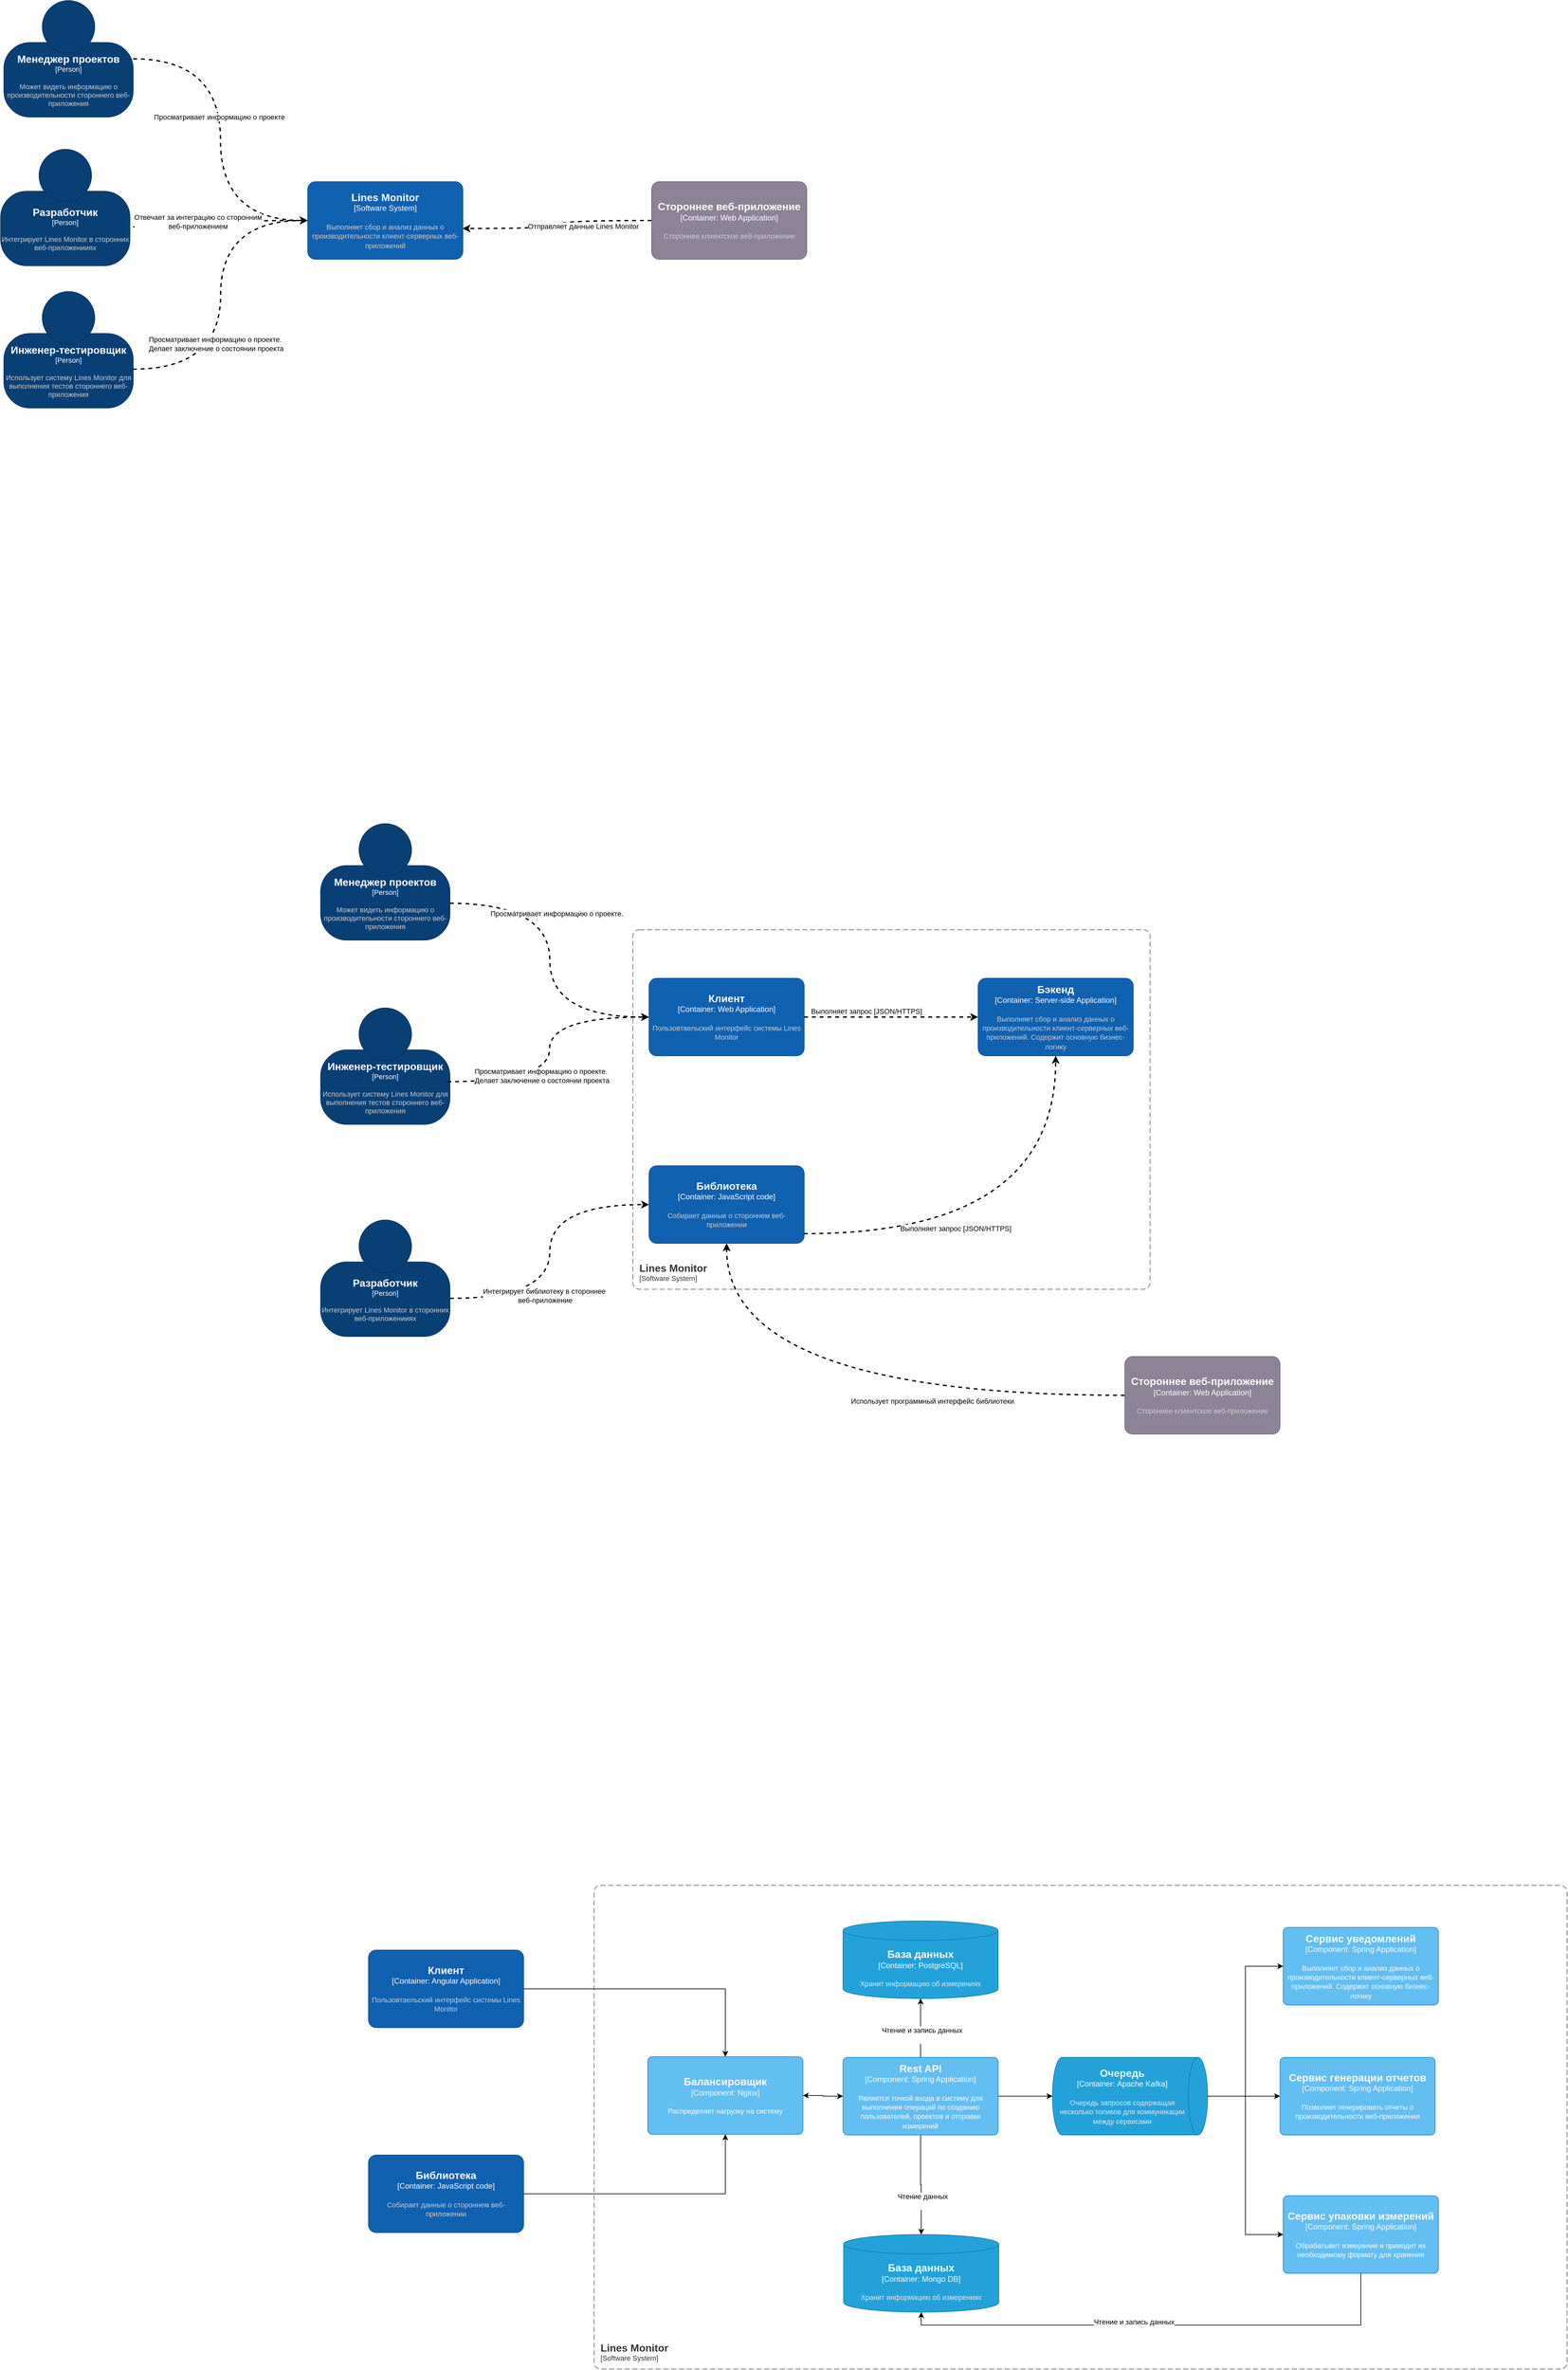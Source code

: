 <mxfile version="26.0.3">
  <diagram name="Page-1" id="g2lAVG7Sb6S4L-v2ZNlV">
    <mxGraphModel dx="2024" dy="1304" grid="0" gridSize="10" guides="1" tooltips="1" connect="1" arrows="1" fold="1" page="0" pageScale="1" pageWidth="827" pageHeight="1169" math="0" shadow="0">
      <root>
        <mxCell id="0" />
        <mxCell id="1" parent="0" />
        <object placeholders="1" c4Name="Сервис уведомлений" c4Type="Component" c4Technology="Spring Application" c4Description="Выполняет сбор и анализ данных о производительности клиент-серверных веб-приложений. Содержит основную бизнес-логику" label="&lt;font style=&quot;font-size: 16px&quot;&gt;&lt;b&gt;%c4Name%&lt;/b&gt;&lt;/font&gt;&lt;div&gt;[%c4Type%: %c4Technology%]&lt;/div&gt;&lt;br&gt;&lt;div&gt;&lt;font style=&quot;font-size: 11px&quot;&gt;%c4Description%&lt;/font&gt;&lt;/div&gt;" id="hf4aPMj9JDdMH56rY4fk-107">
          <mxCell style="rounded=1;whiteSpace=wrap;html=1;labelBackgroundColor=none;fillColor=#63BEF2;fontColor=#ffffff;align=center;arcSize=6;strokeColor=#2086C9;metaEdit=1;resizable=0;points=[[0.25,0,0],[0.5,0,0],[0.75,0,0],[1,0.25,0],[1,0.5,0],[1,0.75,0],[0.75,1,0],[0.5,1,0],[0.25,1,0],[0,0.75,0],[0,0.5,0],[0,0.25,0]];" vertex="1" parent="1">
            <mxGeometry x="2029" y="3040" width="240" height="120" as="geometry" />
          </mxCell>
        </object>
        <object placeholders="1" c4Name="Менеджер проектов" c4Type="Person" c4Description="Может видеть информацию о производительности стороннего веб-приложения" label="&lt;font style=&quot;font-size: 16px&quot;&gt;&lt;b&gt;%c4Name%&lt;/b&gt;&lt;/font&gt;&lt;div&gt;[%c4Type%]&lt;/div&gt;&lt;br&gt;&lt;div&gt;&lt;font style=&quot;font-size: 11px&quot;&gt;&lt;font color=&quot;#cccccc&quot;&gt;%c4Description%&lt;/font&gt;&lt;/div&gt;" id="hf4aPMj9JDdMH56rY4fk-1">
          <mxCell style="html=1;fontSize=11;dashed=0;whiteSpace=wrap;fillColor=#083F75;strokeColor=#06315C;fontColor=#ffffff;shape=mxgraph.c4.person2;align=center;metaEdit=1;points=[[0.5,0,0],[1,0.5,0],[1,0.75,0],[0.75,1,0],[0.5,1,0],[0.25,1,0],[0,0.75,0],[0,0.5,0]];resizable=0;" vertex="1" parent="1">
            <mxGeometry x="50" y="60" width="200" height="180" as="geometry" />
          </mxCell>
        </object>
        <object placeholders="1" c4Name="Разработчик" c4Type="Person" c4Description="Интегрирует Lines Monitor в сторонних веб-приложенииях" label="&lt;font style=&quot;font-size: 16px&quot;&gt;&lt;b&gt;%c4Name%&lt;/b&gt;&lt;/font&gt;&lt;div&gt;[%c4Type%]&lt;/div&gt;&lt;br&gt;&lt;div&gt;&lt;font style=&quot;font-size: 11px&quot;&gt;&lt;font color=&quot;#cccccc&quot;&gt;%c4Description%&lt;/font&gt;&lt;/div&gt;" id="hf4aPMj9JDdMH56rY4fk-2">
          <mxCell style="html=1;fontSize=11;dashed=0;whiteSpace=wrap;fillColor=#083F75;strokeColor=#06315C;fontColor=#ffffff;shape=mxgraph.c4.person2;align=center;metaEdit=1;points=[[0.5,0,0],[1,0.5,0],[1,0.75,0],[0.75,1,0],[0.5,1,0],[0.25,1,0],[0,0.75,0],[0,0.5,0]];resizable=0;" vertex="1" parent="1">
            <mxGeometry x="45" y="290" width="200" height="180" as="geometry" />
          </mxCell>
        </object>
        <object placeholders="1" c4Name="Lines Monitor" c4Type="Software System" c4Description="Выполняет сбор и анализ данных о производительности клиент-серверных веб-приложений" label="&lt;font style=&quot;font-size: 16px&quot;&gt;&lt;b&gt;%c4Name%&lt;/b&gt;&lt;/font&gt;&lt;div&gt;[%c4Type%]&lt;/div&gt;&lt;br&gt;&lt;div&gt;&lt;font style=&quot;font-size: 11px&quot;&gt;&lt;font color=&quot;#cccccc&quot;&gt;%c4Description%&lt;/font&gt;&lt;/div&gt;" id="hf4aPMj9JDdMH56rY4fk-4">
          <mxCell style="rounded=1;whiteSpace=wrap;html=1;labelBackgroundColor=none;fillColor=#1061B0;fontColor=#ffffff;align=center;arcSize=10;strokeColor=#0D5091;metaEdit=1;resizable=0;points=[[0.25,0,0],[0.5,0,0],[0.75,0,0],[1,0.25,0],[1,0.5,0],[1,0.75,0],[0.75,1,0],[0.5,1,0],[0.25,1,0],[0,0.75,0],[0,0.5,0],[0,0.25,0]];" vertex="1" parent="1">
            <mxGeometry x="520" y="340" width="240" height="120" as="geometry" />
          </mxCell>
        </object>
        <mxCell id="hf4aPMj9JDdMH56rY4fk-7" style="edgeStyle=orthogonalEdgeStyle;rounded=0;orthogonalLoop=1;jettySize=auto;html=1;entryX=0;entryY=0.5;entryDx=0;entryDy=0;entryPerimeter=0;curved=1;strokeColor=default;strokeWidth=2;dashed=1;" edge="1" parent="1" source="hf4aPMj9JDdMH56rY4fk-1" target="hf4aPMj9JDdMH56rY4fk-4">
          <mxGeometry relative="1" as="geometry" />
        </mxCell>
        <mxCell id="hf4aPMj9JDdMH56rY4fk-11" value="Просматривает информацию о проекте" style="edgeLabel;html=1;align=center;verticalAlign=middle;resizable=0;points=[];" vertex="1" connectable="0" parent="hf4aPMj9JDdMH56rY4fk-7">
          <mxGeometry x="-0.136" y="-2" relative="1" as="geometry">
            <mxPoint as="offset" />
          </mxGeometry>
        </mxCell>
        <mxCell id="hf4aPMj9JDdMH56rY4fk-10" style="edgeStyle=orthogonalEdgeStyle;rounded=0;orthogonalLoop=1;jettySize=auto;html=1;entryX=0;entryY=0.5;entryDx=0;entryDy=0;entryPerimeter=0;curved=1;strokeColor=default;strokeWidth=2;dashed=1;" edge="1" parent="1" target="hf4aPMj9JDdMH56rY4fk-4">
          <mxGeometry relative="1" as="geometry">
            <mxPoint x="250" y="410" as="sourcePoint" />
            <mxPoint x="360" y="550" as="targetPoint" />
          </mxGeometry>
        </mxCell>
        <mxCell id="hf4aPMj9JDdMH56rY4fk-12" value="Отвечает за интеграцию со сторонним&lt;div&gt;веб-приложением&lt;/div&gt;" style="edgeLabel;html=1;align=center;verticalAlign=middle;resizable=0;points=[];" vertex="1" connectable="0" parent="hf4aPMj9JDdMH56rY4fk-10">
          <mxGeometry x="-0.297" y="9" relative="1" as="geometry">
            <mxPoint x="1" as="offset" />
          </mxGeometry>
        </mxCell>
        <object placeholders="1" c4Name="Инженер-тестировщик" c4Type="Person" c4Description="Использует систему Lines Monitor для выполнения тестов стороннего веб-приложения" label="&lt;font style=&quot;font-size: 16px&quot;&gt;&lt;b&gt;%c4Name%&lt;/b&gt;&lt;/font&gt;&lt;div&gt;[%c4Type%]&lt;/div&gt;&lt;br&gt;&lt;div&gt;&lt;font style=&quot;font-size: 11px&quot;&gt;&lt;font color=&quot;#cccccc&quot;&gt;%c4Description%&lt;/font&gt;&lt;/div&gt;" id="hf4aPMj9JDdMH56rY4fk-13">
          <mxCell style="html=1;fontSize=11;dashed=0;whiteSpace=wrap;fillColor=#083F75;strokeColor=#06315C;fontColor=#ffffff;shape=mxgraph.c4.person2;align=center;metaEdit=1;points=[[0.5,0,0],[1,0.5,0],[1,0.75,0],[0.75,1,0],[0.5,1,0],[0.25,1,0],[0,0.75,0],[0,0.5,0]];resizable=0;" vertex="1" parent="1">
            <mxGeometry x="50" y="510" width="200" height="180" as="geometry" />
          </mxCell>
        </object>
        <mxCell id="hf4aPMj9JDdMH56rY4fk-14" style="edgeStyle=orthogonalEdgeStyle;rounded=0;orthogonalLoop=1;jettySize=auto;html=1;entryX=0;entryY=0.5;entryDx=0;entryDy=0;entryPerimeter=0;curved=1;strokeColor=default;strokeWidth=2;dashed=1;" edge="1" parent="1" target="hf4aPMj9JDdMH56rY4fk-4">
          <mxGeometry relative="1" as="geometry">
            <mxPoint x="249.5" y="630" as="sourcePoint" />
            <mxPoint x="359.5" y="510" as="targetPoint" />
          </mxGeometry>
        </mxCell>
        <mxCell id="hf4aPMj9JDdMH56rY4fk-15" value="Просматривает информацию о проекте.&amp;nbsp;&lt;div&gt;Делает заключение о состоянии проекта&lt;/div&gt;" style="edgeLabel;html=1;align=center;verticalAlign=middle;resizable=0;points=[];" vertex="1" connectable="0" parent="hf4aPMj9JDdMH56rY4fk-14">
          <mxGeometry x="-0.297" y="9" relative="1" as="geometry">
            <mxPoint x="1" as="offset" />
          </mxGeometry>
        </mxCell>
        <object placeholders="1" c4Name="Менеджер проектов" c4Type="Person" c4Description="Может видеть информацию о производительности стороннего веб-приложения" label="&lt;font style=&quot;font-size: 16px&quot;&gt;&lt;b&gt;%c4Name%&lt;/b&gt;&lt;/font&gt;&lt;div&gt;[%c4Type%]&lt;/div&gt;&lt;br&gt;&lt;div&gt;&lt;font style=&quot;font-size: 11px&quot;&gt;&lt;font color=&quot;#cccccc&quot;&gt;%c4Description%&lt;/font&gt;&lt;/div&gt;" id="hf4aPMj9JDdMH56rY4fk-19">
          <mxCell style="html=1;fontSize=11;dashed=0;whiteSpace=wrap;fillColor=#083F75;strokeColor=#06315C;fontColor=#ffffff;shape=mxgraph.c4.person2;align=center;metaEdit=1;points=[[0.5,0,0],[1,0.5,0],[1,0.75,0],[0.75,1,0],[0.5,1,0],[0.25,1,0],[0,0.75,0],[0,0.5,0]];resizable=0;" vertex="1" parent="1">
            <mxGeometry x="540" y="1333" width="200" height="180" as="geometry" />
          </mxCell>
        </object>
        <object placeholders="1" c4Name="Разработчик" c4Type="Person" c4Description="Интегрирует Lines Monitor в сторонних веб-приложенииях" label="&lt;font style=&quot;font-size: 16px&quot;&gt;&lt;b&gt;%c4Name%&lt;/b&gt;&lt;/font&gt;&lt;div&gt;[%c4Type%]&lt;/div&gt;&lt;br&gt;&lt;div&gt;&lt;font style=&quot;font-size: 11px&quot;&gt;&lt;font color=&quot;#cccccc&quot;&gt;%c4Description%&lt;/font&gt;&lt;/div&gt;" id="hf4aPMj9JDdMH56rY4fk-20">
          <mxCell style="html=1;fontSize=11;dashed=0;whiteSpace=wrap;fillColor=#083F75;strokeColor=#06315C;fontColor=#ffffff;shape=mxgraph.c4.person2;align=center;metaEdit=1;points=[[0.5,0,0],[1,0.5,0],[1,0.75,0],[0.75,1,0],[0.5,1,0],[0.25,1,0],[0,0.75,0],[0,0.5,0]];resizable=0;" vertex="1" parent="1">
            <mxGeometry x="540" y="1946" width="200" height="180" as="geometry" />
          </mxCell>
        </object>
        <object placeholders="1" c4Name="Клиент" c4Type="Container: Web Application" c4Description="Пользовтаельский интерфейс системы Lines Monitor" label="&lt;font style=&quot;font-size: 16px&quot;&gt;&lt;b&gt;%c4Name%&lt;/b&gt;&lt;/font&gt;&lt;div&gt;[%c4Type%]&lt;/div&gt;&lt;br&gt;&lt;div&gt;&lt;font style=&quot;font-size: 11px&quot;&gt;&lt;font color=&quot;#cccccc&quot;&gt;%c4Description%&lt;/font&gt;&lt;/div&gt;" id="hf4aPMj9JDdMH56rY4fk-21">
          <mxCell style="rounded=1;whiteSpace=wrap;html=1;labelBackgroundColor=none;fillColor=#1061B0;fontColor=#ffffff;align=center;arcSize=10;strokeColor=#0D5091;metaEdit=1;resizable=0;points=[[0.25,0,0],[0.5,0,0],[0.75,0,0],[1,0.25,0],[1,0.5,0],[1,0.75,0],[0.75,1,0],[0.5,1,0],[0.25,1,0],[0,0.75,0],[0,0.5,0],[0,0.25,0]];" vertex="1" parent="1">
            <mxGeometry x="1048" y="1572" width="240" height="120" as="geometry" />
          </mxCell>
        </object>
        <object placeholders="1" c4Name="Инженер-тестировщик" c4Type="Person" c4Description="Использует систему Lines Monitor для выполнения тестов стороннего веб-приложения" label="&lt;font style=&quot;font-size: 16px&quot;&gt;&lt;b&gt;%c4Name%&lt;/b&gt;&lt;/font&gt;&lt;div&gt;[%c4Type%]&lt;/div&gt;&lt;br&gt;&lt;div&gt;&lt;font style=&quot;font-size: 11px&quot;&gt;&lt;font color=&quot;#cccccc&quot;&gt;%c4Description%&lt;/font&gt;&lt;/div&gt;" id="hf4aPMj9JDdMH56rY4fk-26">
          <mxCell style="html=1;fontSize=11;dashed=0;whiteSpace=wrap;fillColor=#083F75;strokeColor=#06315C;fontColor=#ffffff;shape=mxgraph.c4.person2;align=center;metaEdit=1;points=[[0.5,0,0],[1,0.5,0],[1,0.75,0],[0.75,1,0],[0.5,1,0],[0.25,1,0],[0,0.75,0],[0,0.5,0]];resizable=0;" vertex="1" parent="1">
            <mxGeometry x="540" y="1618" width="200" height="180" as="geometry" />
          </mxCell>
        </object>
        <object placeholders="1" c4Name="Библиотека" c4Type="Container: JavaScript code" c4Description="Собирает данные о стороннем веб-приложении" label="&lt;font style=&quot;font-size: 16px&quot;&gt;&lt;b&gt;%c4Name%&lt;/b&gt;&lt;/font&gt;&lt;div&gt;[%c4Type%]&lt;/div&gt;&lt;br&gt;&lt;div&gt;&lt;font style=&quot;font-size: 11px&quot;&gt;&lt;font color=&quot;#cccccc&quot;&gt;%c4Description%&lt;/font&gt;&lt;/div&gt;" id="hf4aPMj9JDdMH56rY4fk-29">
          <mxCell style="rounded=1;whiteSpace=wrap;html=1;labelBackgroundColor=none;fillColor=#1061B0;fontColor=#ffffff;align=center;arcSize=10;strokeColor=#0D5091;metaEdit=1;resizable=0;points=[[0.25,0,0],[0.5,0,0],[0.75,0,0],[1,0.25,0],[1,0.5,0],[1,0.75,0],[0.75,1,0],[0.5,1,0],[0.25,1,0],[0,0.75,0],[0,0.5,0],[0,0.25,0]];" vertex="1" parent="1">
            <mxGeometry x="1048" y="1862" width="240" height="120" as="geometry" />
          </mxCell>
        </object>
        <object placeholders="1" c4Name="Бэкенд" c4Type="Container: Server-side Application" c4Description="Выполняет сбор и анализ данных о производительности клиент-серверных веб-приложений. Содержит основную бизнес-логику" label="&lt;font style=&quot;font-size: 16px&quot;&gt;&lt;b&gt;%c4Name%&lt;/b&gt;&lt;/font&gt;&lt;div&gt;[%c4Type%]&lt;/div&gt;&lt;br&gt;&lt;div&gt;&lt;font style=&quot;font-size: 11px&quot;&gt;&lt;font color=&quot;#cccccc&quot;&gt;%c4Description%&lt;/font&gt;&lt;/div&gt;" id="hf4aPMj9JDdMH56rY4fk-30">
          <mxCell style="rounded=1;whiteSpace=wrap;html=1;labelBackgroundColor=none;fillColor=#1061B0;fontColor=#ffffff;align=center;arcSize=10;strokeColor=#0D5091;metaEdit=1;resizable=0;points=[[0.25,0,0],[0.5,0,0],[0.75,0,0],[1,0.25,0],[1,0.5,0],[1,0.75,0],[0.75,1,0],[0.5,1,0],[0.25,1,0],[0,0.75,0],[0,0.5,0],[0,0.25,0]];" vertex="1" parent="1">
            <mxGeometry x="1557" y="1572" width="240" height="120" as="geometry" />
          </mxCell>
        </object>
        <mxCell id="hf4aPMj9JDdMH56rY4fk-31" style="edgeStyle=orthogonalEdgeStyle;rounded=0;orthogonalLoop=1;jettySize=auto;html=1;entryX=0;entryY=0.5;entryDx=0;entryDy=0;entryPerimeter=0;curved=1;strokeColor=default;strokeWidth=2;dashed=1;" edge="1" parent="1" target="hf4aPMj9JDdMH56rY4fk-29">
          <mxGeometry relative="1" as="geometry">
            <mxPoint x="740" y="2067" as="sourcePoint" />
            <mxPoint x="1010.5" y="1837" as="targetPoint" />
          </mxGeometry>
        </mxCell>
        <mxCell id="hf4aPMj9JDdMH56rY4fk-32" value="Интегрирует библиотеку в стороннее&amp;nbsp;&lt;div&gt;веб-приложение&lt;/div&gt;" style="edgeLabel;html=1;align=center;verticalAlign=middle;resizable=0;points=[];" vertex="1" connectable="0" parent="hf4aPMj9JDdMH56rY4fk-31">
          <mxGeometry x="-0.297" y="9" relative="1" as="geometry">
            <mxPoint x="1" as="offset" />
          </mxGeometry>
        </mxCell>
        <mxCell id="hf4aPMj9JDdMH56rY4fk-33" style="edgeStyle=orthogonalEdgeStyle;rounded=0;orthogonalLoop=1;jettySize=auto;html=1;entryX=0;entryY=0.5;entryDx=0;entryDy=0;entryPerimeter=0;curved=1;strokeColor=default;strokeWidth=2;dashed=1;exitX=0.98;exitY=0.633;exitDx=0;exitDy=0;exitPerimeter=0;" edge="1" parent="1" source="hf4aPMj9JDdMH56rY4fk-26" target="hf4aPMj9JDdMH56rY4fk-21">
          <mxGeometry relative="1" as="geometry">
            <mxPoint x="740" y="1688" as="sourcePoint" />
            <mxPoint x="1048" y="1591" as="targetPoint" />
          </mxGeometry>
        </mxCell>
        <mxCell id="hf4aPMj9JDdMH56rY4fk-34" value="Просматривает информацию о проекте.&amp;nbsp;&lt;div&gt;Делает заключение о состоянии проекта&lt;/div&gt;" style="edgeLabel;html=1;align=center;verticalAlign=middle;resizable=0;points=[];" vertex="1" connectable="0" parent="hf4aPMj9JDdMH56rY4fk-33">
          <mxGeometry x="-0.297" y="9" relative="1" as="geometry">
            <mxPoint x="1" as="offset" />
          </mxGeometry>
        </mxCell>
        <mxCell id="hf4aPMj9JDdMH56rY4fk-37" style="edgeStyle=orthogonalEdgeStyle;rounded=0;orthogonalLoop=1;jettySize=auto;html=1;entryX=0;entryY=0.5;entryDx=0;entryDy=0;entryPerimeter=0;curved=1;strokeColor=default;strokeWidth=2;dashed=1;exitX=1;exitY=0.5;exitDx=0;exitDy=0;exitPerimeter=0;" edge="1" parent="1" source="hf4aPMj9JDdMH56rY4fk-21" target="hf4aPMj9JDdMH56rY4fk-30">
          <mxGeometry relative="1" as="geometry">
            <mxPoint x="1102.47" y="1687.76" as="sourcePoint" />
            <mxPoint x="1410.47" y="1631.76" as="targetPoint" />
          </mxGeometry>
        </mxCell>
        <mxCell id="hf4aPMj9JDdMH56rY4fk-38" value="Выполняет запрос [JSON/HTTPS]" style="edgeLabel;html=1;align=center;verticalAlign=middle;resizable=0;points=[];" vertex="1" connectable="0" parent="hf4aPMj9JDdMH56rY4fk-37">
          <mxGeometry x="-0.297" y="9" relative="1" as="geometry">
            <mxPoint x="1" as="offset" />
          </mxGeometry>
        </mxCell>
        <mxCell id="hf4aPMj9JDdMH56rY4fk-39" style="edgeStyle=orthogonalEdgeStyle;rounded=0;orthogonalLoop=1;jettySize=auto;html=1;entryX=0.5;entryY=1;entryDx=0;entryDy=0;entryPerimeter=0;curved=1;strokeColor=default;strokeWidth=2;dashed=1;exitX=1;exitY=0.5;exitDx=0;exitDy=0;exitPerimeter=0;" edge="1" parent="1" target="hf4aPMj9JDdMH56rY4fk-30">
          <mxGeometry relative="1" as="geometry">
            <mxPoint x="1287.54" y="1967" as="sourcePoint" />
            <mxPoint x="1601.54" y="1965" as="targetPoint" />
          </mxGeometry>
        </mxCell>
        <mxCell id="hf4aPMj9JDdMH56rY4fk-40" value="Выполняет запрос [JSON/HTTPS]" style="edgeLabel;html=1;align=center;verticalAlign=middle;resizable=0;points=[];" vertex="1" connectable="0" parent="hf4aPMj9JDdMH56rY4fk-39">
          <mxGeometry x="-0.297" y="9" relative="1" as="geometry">
            <mxPoint x="1" as="offset" />
          </mxGeometry>
        </mxCell>
        <mxCell id="hf4aPMj9JDdMH56rY4fk-42" style="edgeStyle=orthogonalEdgeStyle;rounded=0;orthogonalLoop=1;jettySize=auto;html=1;entryX=0;entryY=0.5;entryDx=0;entryDy=0;entryPerimeter=0;curved=1;strokeColor=default;strokeWidth=2;dashed=1;" edge="1" parent="1" target="hf4aPMj9JDdMH56rY4fk-21">
          <mxGeometry relative="1" as="geometry">
            <mxPoint x="740" y="1456" as="sourcePoint" />
            <mxPoint x="1048" y="1400" as="targetPoint" />
          </mxGeometry>
        </mxCell>
        <mxCell id="hf4aPMj9JDdMH56rY4fk-43" value="Просматривает информацию о проекте." style="edgeLabel;html=1;align=center;verticalAlign=middle;resizable=0;points=[];" vertex="1" connectable="0" parent="hf4aPMj9JDdMH56rY4fk-42">
          <mxGeometry x="-0.297" y="9" relative="1" as="geometry">
            <mxPoint x="1" as="offset" />
          </mxGeometry>
        </mxCell>
        <mxCell id="hf4aPMj9JDdMH56rY4fk-45" style="edgeStyle=orthogonalEdgeStyle;rounded=0;orthogonalLoop=1;jettySize=auto;html=1;curved=1;strokeColor=default;strokeWidth=2;dashed=1;exitX=0;exitY=0.5;exitDx=0;exitDy=0;exitPerimeter=0;entryX=0.5;entryY=1;entryDx=0;entryDy=0;entryPerimeter=0;" edge="1" parent="1" source="hf4aPMj9JDdMH56rY4fk-48" target="hf4aPMj9JDdMH56rY4fk-29">
          <mxGeometry relative="1" as="geometry">
            <mxPoint x="1484" y="2131" as="sourcePoint" />
            <mxPoint x="1292" y="1970" as="targetPoint" />
          </mxGeometry>
        </mxCell>
        <mxCell id="hf4aPMj9JDdMH56rY4fk-46" value="Использует программный интерфейс библиотеки" style="edgeLabel;html=1;align=center;verticalAlign=middle;resizable=0;points=[];" vertex="1" connectable="0" parent="hf4aPMj9JDdMH56rY4fk-45">
          <mxGeometry x="-0.297" y="9" relative="1" as="geometry">
            <mxPoint x="1" as="offset" />
          </mxGeometry>
        </mxCell>
        <object placeholders="1" c4Name="Стороннее веб-приложение" c4Type="Container: Web Application" c4Description="Стороннее клиентское веб-приложение" label="&lt;font style=&quot;font-size: 16px&quot;&gt;&lt;b&gt;%c4Name%&lt;/b&gt;&lt;/font&gt;&lt;div&gt;[%c4Type%]&lt;/div&gt;&lt;br&gt;&lt;div&gt;&lt;font style=&quot;font-size: 11px&quot;&gt;&lt;font color=&quot;#cccccc&quot;&gt;%c4Description%&lt;/font&gt;&lt;/div&gt;" id="hf4aPMj9JDdMH56rY4fk-48">
          <mxCell style="rounded=1;whiteSpace=wrap;html=1;labelBackgroundColor=none;fillColor=#8C8496;fontColor=#ffffff;align=center;arcSize=10;strokeColor=#736782;metaEdit=1;resizable=0;points=[[0.25,0,0],[0.5,0,0],[0.75,0,0],[1,0.25,0],[1,0.5,0],[1,0.75,0],[0.75,1,0],[0.5,1,0],[0.25,1,0],[0,0.75,0],[0,0.5,0],[0,0.25,0]];" vertex="1" parent="1">
            <mxGeometry x="1784" y="2157" width="240" height="120" as="geometry" />
          </mxCell>
        </object>
        <object placeholders="1" c4Name="Lines Monitor" c4Type="SystemScopeBoundary" c4Application="Software System" label="&lt;font style=&quot;font-size: 16px&quot;&gt;&lt;b&gt;&lt;div style=&quot;text-align: left&quot;&gt;%c4Name%&lt;/div&gt;&lt;/b&gt;&lt;/font&gt;&lt;div style=&quot;text-align: left&quot;&gt;[%c4Application%]&lt;/div&gt;" id="hf4aPMj9JDdMH56rY4fk-49">
          <mxCell style="rounded=1;fontSize=11;whiteSpace=wrap;html=1;dashed=1;arcSize=20;fillColor=none;strokeColor=#666666;fontColor=#333333;labelBackgroundColor=none;align=left;verticalAlign=bottom;labelBorderColor=none;spacingTop=0;spacing=10;dashPattern=8 4;metaEdit=1;rotatable=0;perimeter=rectanglePerimeter;noLabel=0;labelPadding=0;allowArrows=0;connectable=0;expand=0;recursiveResize=0;editable=1;pointerEvents=0;absoluteArcSize=1;points=[[0.25,0,0],[0.5,0,0],[0.75,0,0],[1,0.25,0],[1,0.5,0],[1,0.75,0],[0.75,1,0],[0.5,1,0],[0.25,1,0],[0,0.75,0],[0,0.5,0],[0,0.25,0]];" vertex="1" parent="1">
            <mxGeometry x="1023" y="1497" width="800" height="556" as="geometry" />
          </mxCell>
        </object>
        <mxCell id="hf4aPMj9JDdMH56rY4fk-50" style="edgeStyle=orthogonalEdgeStyle;rounded=0;orthogonalLoop=1;jettySize=auto;html=1;curved=1;strokeColor=default;strokeWidth=2;dashed=1;exitX=0;exitY=0.5;exitDx=0;exitDy=0;exitPerimeter=0;entryX=0.998;entryY=0.603;entryDx=0;entryDy=0;entryPerimeter=0;" edge="1" source="hf4aPMj9JDdMH56rY4fk-52" parent="1" target="hf4aPMj9JDdMH56rY4fk-4">
          <mxGeometry relative="1" as="geometry">
            <mxPoint x="1185" y="570" as="sourcePoint" />
            <mxPoint x="869" y="421" as="targetPoint" />
          </mxGeometry>
        </mxCell>
        <mxCell id="hf4aPMj9JDdMH56rY4fk-51" value="Отправляет данные Lines Monitor" style="edgeLabel;html=1;align=center;verticalAlign=middle;resizable=0;points=[];" vertex="1" connectable="0" parent="hf4aPMj9JDdMH56rY4fk-50">
          <mxGeometry x="-0.297" y="9" relative="1" as="geometry">
            <mxPoint x="1" as="offset" />
          </mxGeometry>
        </mxCell>
        <object placeholders="1" c4Name="Стороннее веб-приложение" c4Type="Container: Web Application" c4Description="Стороннее клиентское веб-приложение" label="&lt;font style=&quot;font-size: 16px&quot;&gt;&lt;b&gt;%c4Name%&lt;/b&gt;&lt;/font&gt;&lt;div&gt;[%c4Type%]&lt;/div&gt;&lt;br&gt;&lt;div&gt;&lt;font style=&quot;font-size: 11px&quot;&gt;&lt;font color=&quot;#cccccc&quot;&gt;%c4Description%&lt;/font&gt;&lt;/div&gt;" id="hf4aPMj9JDdMH56rY4fk-52">
          <mxCell style="rounded=1;whiteSpace=wrap;html=1;labelBackgroundColor=none;fillColor=#8C8496;fontColor=#ffffff;align=center;arcSize=10;strokeColor=#736782;metaEdit=1;resizable=0;points=[[0.25,0,0],[0.5,0,0],[0.75,0,0],[1,0.25,0],[1,0.5,0],[1,0.75,0],[0.75,1,0],[0.5,1,0],[0.25,1,0],[0,0.75,0],[0,0.5,0],[0,0.25,0]];" vertex="1" parent="1">
            <mxGeometry x="1052" y="340" width="240" height="120" as="geometry" />
          </mxCell>
        </object>
        <object placeholders="1" c4Name="Клиент" c4Type="Container: Angular Application" c4Description="Пользовтаельский интерфейс системы Lines Monitor" label="&lt;font style=&quot;font-size: 16px&quot;&gt;&lt;b&gt;%c4Name%&lt;/b&gt;&lt;/font&gt;&lt;div&gt;[%c4Type%]&lt;/div&gt;&lt;br&gt;&lt;div&gt;&lt;font style=&quot;font-size: 11px&quot;&gt;&lt;font color=&quot;#cccccc&quot;&gt;%c4Description%&lt;/font&gt;&lt;/div&gt;" id="hf4aPMj9JDdMH56rY4fk-67">
          <mxCell style="rounded=1;whiteSpace=wrap;html=1;labelBackgroundColor=none;fillColor=#1061B0;fontColor=#ffffff;align=center;arcSize=10;strokeColor=#0D5091;metaEdit=1;resizable=0;points=[[0.25,0,0],[0.5,0,0],[0.75,0,0],[1,0.25,0],[1,0.5,0],[1,0.75,0],[0.75,1,0],[0.5,1,0],[0.25,1,0],[0,0.75,0],[0,0.5,0],[0,0.25,0]];" vertex="1" parent="1">
            <mxGeometry x="614" y="3075" width="240" height="120" as="geometry" />
          </mxCell>
        </object>
        <mxCell id="hf4aPMj9JDdMH56rY4fk-97" style="edgeStyle=orthogonalEdgeStyle;rounded=0;orthogonalLoop=1;jettySize=auto;html=1;exitX=1;exitY=0.5;exitDx=0;exitDy=0;exitPerimeter=0;" edge="1" parent="1" source="hf4aPMj9JDdMH56rY4fk-69" target="hf4aPMj9JDdMH56rY4fk-96">
          <mxGeometry relative="1" as="geometry" />
        </mxCell>
        <object placeholders="1" c4Name="Библиотека" c4Type="Container: JavaScript code" c4Description="Собирает данные о стороннем веб-приложении" label="&lt;font style=&quot;font-size: 16px&quot;&gt;&lt;b&gt;%c4Name%&lt;/b&gt;&lt;/font&gt;&lt;div&gt;[%c4Type%]&lt;/div&gt;&lt;br&gt;&lt;div&gt;&lt;font style=&quot;font-size: 11px&quot;&gt;&lt;font color=&quot;#cccccc&quot;&gt;%c4Description%&lt;/font&gt;&lt;/div&gt;" id="hf4aPMj9JDdMH56rY4fk-69">
          <mxCell style="rounded=1;whiteSpace=wrap;html=1;labelBackgroundColor=none;fillColor=#1061B0;fontColor=#ffffff;align=center;arcSize=10;strokeColor=#0D5091;metaEdit=1;resizable=0;points=[[0.25,0,0],[0.5,0,0],[0.75,0,0],[1,0.25,0],[1,0.5,0],[1,0.75,0],[0.75,1,0],[0.5,1,0],[0.25,1,0],[0,0.75,0],[0,0.5,0],[0,0.25,0]];" vertex="1" parent="1">
            <mxGeometry x="614" y="3392" width="240" height="120" as="geometry" />
          </mxCell>
        </object>
        <object placeholders="1" c4Name="Lines Monitor" c4Type="SystemScopeBoundary" c4Application="Software System" label="&lt;font style=&quot;font-size: 16px&quot;&gt;&lt;b&gt;&lt;div style=&quot;text-align: left&quot;&gt;%c4Name%&lt;/div&gt;&lt;/b&gt;&lt;/font&gt;&lt;div style=&quot;text-align: left&quot;&gt;[%c4Application%]&lt;/div&gt;" id="hf4aPMj9JDdMH56rY4fk-84">
          <mxCell style="rounded=1;fontSize=11;whiteSpace=wrap;html=1;dashed=1;arcSize=20;fillColor=none;strokeColor=#666666;fontColor=#333333;labelBackgroundColor=none;align=left;verticalAlign=bottom;labelBorderColor=none;spacingTop=0;spacing=10;dashPattern=8 4;metaEdit=1;rotatable=0;perimeter=rectanglePerimeter;noLabel=0;labelPadding=0;allowArrows=0;connectable=0;expand=0;recursiveResize=0;editable=1;pointerEvents=0;absoluteArcSize=1;points=[[0.25,0,0],[0.5,0,0],[0.75,0,0],[1,0.25,0],[1,0.5,0],[1,0.75,0],[0.75,1,0],[0.5,1,0],[0.25,1,0],[0,0.75,0],[0,0.5,0],[0,0.25,0]];" vertex="1" parent="1">
            <mxGeometry x="963" y="2975" width="1505" height="748" as="geometry" />
          </mxCell>
        </object>
        <mxCell id="hf4aPMj9JDdMH56rY4fk-110" style="edgeStyle=orthogonalEdgeStyle;rounded=0;orthogonalLoop=1;jettySize=auto;html=1;" edge="1" parent="1" source="hf4aPMj9JDdMH56rY4fk-95" target="hf4aPMj9JDdMH56rY4fk-108">
          <mxGeometry relative="1" as="geometry" />
        </mxCell>
        <object placeholders="1" c4Name="Очередь" c4Type="Container" c4Technology="Apache Kafka" c4Description="Очередь запросов содержащая несколько топиков для коммуникации между сервисами" label="&lt;font style=&quot;font-size: 16px&quot;&gt;&lt;b&gt;%c4Name%&lt;/b&gt;&lt;/font&gt;&lt;div&gt;[%c4Type%:&amp;nbsp;%c4Technology%]&lt;/div&gt;&lt;br&gt;&lt;div&gt;&lt;font style=&quot;font-size: 11px&quot;&gt;&lt;font color=&quot;#E6E6E6&quot;&gt;%c4Description%&lt;/font&gt;&lt;/div&gt;" id="hf4aPMj9JDdMH56rY4fk-95">
          <mxCell style="shape=cylinder3;size=15;direction=south;whiteSpace=wrap;html=1;boundedLbl=1;rounded=0;labelBackgroundColor=none;fillColor=#23A2D9;fontSize=12;fontColor=#ffffff;align=center;strokeColor=#0E7DAD;metaEdit=1;points=[[0.5,0,0],[1,0.25,0],[1,0.5,0],[1,0.75,0],[0.5,1,0],[0,0.75,0],[0,0.5,0],[0,0.25,0]];resizable=0;" vertex="1" parent="1">
            <mxGeometry x="1672" y="3241" width="240" height="120" as="geometry" />
          </mxCell>
        </object>
        <object placeholders="1" c4Name="Балансировщик" c4Type="Component" c4Technology="Nginx" c4Description="Распределяет нагрузку на систему" label="&lt;font style=&quot;font-size: 16px&quot;&gt;&lt;b&gt;%c4Name%&lt;/b&gt;&lt;/font&gt;&lt;div&gt;[%c4Type%: %c4Technology%]&lt;/div&gt;&lt;br&gt;&lt;div&gt;&lt;font style=&quot;font-size: 11px&quot;&gt;%c4Description%&lt;/font&gt;&lt;/div&gt;" id="hf4aPMj9JDdMH56rY4fk-96">
          <mxCell style="rounded=1;whiteSpace=wrap;html=1;labelBackgroundColor=none;fillColor=#63BEF2;fontColor=#ffffff;align=center;arcSize=6;strokeColor=#2086C9;metaEdit=1;resizable=0;points=[[0.25,0,0],[0.5,0,0],[0.75,0,0],[1,0.25,0],[1,0.5,0],[1,0.75,0],[0.75,1,0],[0.5,1,0],[0.25,1,0],[0,0.75,0],[0,0.5,0],[0,0.25,0]];" vertex="1" parent="1">
            <mxGeometry x="1046" y="3240" width="240" height="120" as="geometry" />
          </mxCell>
        </object>
        <mxCell id="hf4aPMj9JDdMH56rY4fk-98" style="edgeStyle=orthogonalEdgeStyle;rounded=0;orthogonalLoop=1;jettySize=auto;html=1;entryX=0.5;entryY=0;entryDx=0;entryDy=0;entryPerimeter=0;" edge="1" parent="1" source="hf4aPMj9JDdMH56rY4fk-67" target="hf4aPMj9JDdMH56rY4fk-96">
          <mxGeometry relative="1" as="geometry" />
        </mxCell>
        <mxCell id="hf4aPMj9JDdMH56rY4fk-102" style="edgeStyle=orthogonalEdgeStyle;rounded=0;orthogonalLoop=1;jettySize=auto;html=1;" edge="1" parent="1" source="hf4aPMj9JDdMH56rY4fk-99" target="hf4aPMj9JDdMH56rY4fk-95">
          <mxGeometry relative="1" as="geometry" />
        </mxCell>
        <mxCell id="hf4aPMj9JDdMH56rY4fk-104" style="edgeStyle=orthogonalEdgeStyle;rounded=0;orthogonalLoop=1;jettySize=auto;html=1;" edge="1" parent="1" source="hf4aPMj9JDdMH56rY4fk-99" target="hf4aPMj9JDdMH56rY4fk-103">
          <mxGeometry relative="1" as="geometry" />
        </mxCell>
        <mxCell id="hf4aPMj9JDdMH56rY4fk-114" value="Чтение данных&lt;div&gt;&lt;br&gt;&lt;/div&gt;" style="edgeLabel;html=1;align=center;verticalAlign=middle;resizable=0;points=[];" vertex="1" connectable="0" parent="hf4aPMj9JDdMH56rY4fk-104">
          <mxGeometry x="0.331" y="2" relative="1" as="geometry">
            <mxPoint as="offset" />
          </mxGeometry>
        </mxCell>
        <object placeholders="1" c4Name="Rest API" c4Type="Component" c4Technology="Spring Application" c4Description="Является точкой входа в систему для выполнения операций по созданию пользователей, проектов и отправки измерений" label="&lt;font style=&quot;font-size: 16px&quot;&gt;&lt;b&gt;%c4Name%&lt;/b&gt;&lt;/font&gt;&lt;div&gt;[%c4Type%: %c4Technology%]&lt;/div&gt;&lt;br&gt;&lt;div&gt;&lt;font style=&quot;font-size: 11px&quot;&gt;%c4Description%&lt;/font&gt;&lt;/div&gt;" id="hf4aPMj9JDdMH56rY4fk-99">
          <mxCell style="rounded=1;whiteSpace=wrap;html=1;labelBackgroundColor=none;fillColor=#63BEF2;fontColor=#ffffff;align=center;arcSize=6;strokeColor=#2086C9;metaEdit=1;resizable=0;points=[[0.25,0,0],[0.5,0,0],[0.75,0,0],[1,0.25,0],[1,0.5,0],[1,0.75,0],[0.75,1,0],[0.5,1,0],[0.25,1,0],[0,0.75,0],[0,0.5,0],[0,0.25,0]];" vertex="1" parent="1">
            <mxGeometry x="1348" y="3241" width="240" height="120" as="geometry" />
          </mxCell>
        </object>
        <mxCell id="hf4aPMj9JDdMH56rY4fk-100" style="edgeStyle=orthogonalEdgeStyle;rounded=0;orthogonalLoop=1;jettySize=auto;html=1;entryX=0;entryY=0.5;entryDx=0;entryDy=0;entryPerimeter=0;" edge="1" parent="1" source="hf4aPMj9JDdMH56rY4fk-96" target="hf4aPMj9JDdMH56rY4fk-99">
          <mxGeometry relative="1" as="geometry" />
        </mxCell>
        <mxCell id="hf4aPMj9JDdMH56rY4fk-101" style="edgeStyle=orthogonalEdgeStyle;rounded=0;orthogonalLoop=1;jettySize=auto;html=1;entryX=1;entryY=0.5;entryDx=0;entryDy=0;entryPerimeter=0;" edge="1" parent="1" source="hf4aPMj9JDdMH56rY4fk-99" target="hf4aPMj9JDdMH56rY4fk-96">
          <mxGeometry relative="1" as="geometry" />
        </mxCell>
        <object placeholders="1" c4Name="База данных" c4Type="Container" c4Technology="Mongo DB" c4Description="Хранит информацию об измерениях" label="&lt;font style=&quot;font-size: 16px&quot;&gt;&lt;b&gt;%c4Name%&lt;/b&gt;&lt;/font&gt;&lt;div&gt;[%c4Type%:&amp;nbsp;%c4Technology%]&lt;/div&gt;&lt;br&gt;&lt;div&gt;&lt;font style=&quot;font-size: 11px&quot;&gt;&lt;font color=&quot;#E6E6E6&quot;&gt;%c4Description%&lt;/font&gt;&lt;/div&gt;" id="hf4aPMj9JDdMH56rY4fk-103">
          <mxCell style="shape=cylinder3;size=15;whiteSpace=wrap;html=1;boundedLbl=1;rounded=0;labelBackgroundColor=none;fillColor=#23A2D9;fontSize=12;fontColor=#ffffff;align=center;strokeColor=#0E7DAD;metaEdit=1;points=[[0.5,0,0],[1,0.25,0],[1,0.5,0],[1,0.75,0],[0.5,1,0],[0,0.75,0],[0,0.5,0],[0,0.25,0]];resizable=0;" vertex="1" parent="1">
            <mxGeometry x="1349" y="3515" width="240" height="120" as="geometry" />
          </mxCell>
        </object>
        <object placeholders="1" c4Name="База данных" c4Type="Container" c4Technology="PostgreSQL" c4Description="Хранит информацию об измерениях" label="&lt;font style=&quot;font-size: 16px&quot;&gt;&lt;b&gt;%c4Name%&lt;/b&gt;&lt;/font&gt;&lt;div&gt;[%c4Type%:&amp;nbsp;%c4Technology%]&lt;/div&gt;&lt;br&gt;&lt;div&gt;&lt;font style=&quot;font-size: 11px&quot;&gt;&lt;font color=&quot;#E6E6E6&quot;&gt;%c4Description%&lt;/font&gt;&lt;/div&gt;" id="hf4aPMj9JDdMH56rY4fk-105">
          <mxCell style="shape=cylinder3;size=15;whiteSpace=wrap;html=1;boundedLbl=1;rounded=0;labelBackgroundColor=none;fillColor=#23A2D9;fontSize=12;fontColor=#ffffff;align=center;strokeColor=#0E7DAD;metaEdit=1;points=[[0.5,0,0],[1,0.25,0],[1,0.5,0],[1,0.75,0],[0.5,1,0],[0,0.75,0],[0,0.5,0],[0,0.25,0]];resizable=0;" vertex="1" parent="1">
            <mxGeometry x="1348" y="3030" width="240" height="120" as="geometry" />
          </mxCell>
        </object>
        <mxCell id="hf4aPMj9JDdMH56rY4fk-106" style="edgeStyle=orthogonalEdgeStyle;rounded=0;orthogonalLoop=1;jettySize=auto;html=1;entryX=0.5;entryY=1;entryDx=0;entryDy=0;entryPerimeter=0;" edge="1" parent="1" source="hf4aPMj9JDdMH56rY4fk-99" target="hf4aPMj9JDdMH56rY4fk-105">
          <mxGeometry relative="1" as="geometry" />
        </mxCell>
        <mxCell id="hf4aPMj9JDdMH56rY4fk-113" value="Чтение и запись данных&lt;div&gt;&lt;br&gt;&lt;/div&gt;" style="edgeLabel;html=1;align=center;verticalAlign=middle;resizable=0;points=[];" vertex="1" connectable="0" parent="hf4aPMj9JDdMH56rY4fk-106">
          <mxGeometry x="-0.202" y="-2" relative="1" as="geometry">
            <mxPoint y="1" as="offset" />
          </mxGeometry>
        </mxCell>
        <object placeholders="1" c4Name="Сервис генерации отчетов" c4Type="Component" c4Technology="Spring Application" c4Description="Позволяет генерировать отчеты о производительности веб-приложения" label="&lt;font style=&quot;font-size: 16px&quot;&gt;&lt;b&gt;%c4Name%&lt;/b&gt;&lt;/font&gt;&lt;div&gt;[%c4Type%: %c4Technology%]&lt;/div&gt;&lt;br&gt;&lt;div&gt;&lt;font style=&quot;font-size: 11px&quot;&gt;%c4Description%&lt;/font&gt;&lt;/div&gt;" id="hf4aPMj9JDdMH56rY4fk-108">
          <mxCell style="rounded=1;whiteSpace=wrap;html=1;labelBackgroundColor=none;fillColor=#63BEF2;fontColor=#ffffff;align=center;arcSize=6;strokeColor=#2086C9;metaEdit=1;resizable=0;points=[[0.25,0,0],[0.5,0,0],[0.75,0,0],[1,0.25,0],[1,0.5,0],[1,0.75,0],[0.75,1,0],[0.5,1,0],[0.25,1,0],[0,0.75,0],[0,0.5,0],[0,0.25,0]];" vertex="1" parent="1">
            <mxGeometry x="2024" y="3241" width="240" height="120" as="geometry" />
          </mxCell>
        </object>
        <object placeholders="1" c4Name="Сервис упаковки измерений" c4Type="Component" c4Technology="Spring Application" c4Description="Обрабатывет измерения и приводит их необходимому формату для хранения" label="&lt;font style=&quot;font-size: 16px&quot;&gt;&lt;b&gt;%c4Name%&lt;/b&gt;&lt;/font&gt;&lt;div&gt;[%c4Type%: %c4Technology%]&lt;/div&gt;&lt;br&gt;&lt;div&gt;&lt;font style=&quot;font-size: 11px&quot;&gt;%c4Description%&lt;/font&gt;&lt;/div&gt;" id="hf4aPMj9JDdMH56rY4fk-109">
          <mxCell style="rounded=1;whiteSpace=wrap;html=1;labelBackgroundColor=none;fillColor=#63BEF2;fontColor=#ffffff;align=center;arcSize=6;strokeColor=#2086C9;metaEdit=1;resizable=0;points=[[0.25,0,0],[0.5,0,0],[0.75,0,0],[1,0.25,0],[1,0.5,0],[1,0.75,0],[0.75,1,0],[0.5,1,0],[0.25,1,0],[0,0.75,0],[0,0.5,0],[0,0.25,0]];" vertex="1" parent="1">
            <mxGeometry x="2029" y="3455" width="240" height="120" as="geometry" />
          </mxCell>
        </object>
        <mxCell id="hf4aPMj9JDdMH56rY4fk-111" style="edgeStyle=orthogonalEdgeStyle;rounded=0;orthogonalLoop=1;jettySize=auto;html=1;entryX=0;entryY=0.5;entryDx=0;entryDy=0;entryPerimeter=0;" edge="1" parent="1" source="hf4aPMj9JDdMH56rY4fk-95" target="hf4aPMj9JDdMH56rY4fk-107">
          <mxGeometry relative="1" as="geometry" />
        </mxCell>
        <mxCell id="hf4aPMj9JDdMH56rY4fk-112" style="edgeStyle=orthogonalEdgeStyle;rounded=0;orthogonalLoop=1;jettySize=auto;html=1;entryX=0;entryY=0.5;entryDx=0;entryDy=0;entryPerimeter=0;" edge="1" parent="1" source="hf4aPMj9JDdMH56rY4fk-95" target="hf4aPMj9JDdMH56rY4fk-109">
          <mxGeometry relative="1" as="geometry" />
        </mxCell>
        <mxCell id="hf4aPMj9JDdMH56rY4fk-116" style="edgeStyle=orthogonalEdgeStyle;rounded=0;orthogonalLoop=1;jettySize=auto;html=1;entryX=0.5;entryY=1;entryDx=0;entryDy=0;entryPerimeter=0;" edge="1" parent="1" source="hf4aPMj9JDdMH56rY4fk-109" target="hf4aPMj9JDdMH56rY4fk-103">
          <mxGeometry relative="1" as="geometry">
            <Array as="points">
              <mxPoint x="2149" y="3655" />
              <mxPoint x="1469" y="3655" />
            </Array>
          </mxGeometry>
        </mxCell>
        <mxCell id="hf4aPMj9JDdMH56rY4fk-117" value="Чтение и запись данных&lt;div&gt;&lt;br&gt;&lt;/div&gt;" style="edgeLabel;html=1;align=center;verticalAlign=middle;resizable=0;points=[];" vertex="1" connectable="0" parent="hf4aPMj9JDdMH56rY4fk-116">
          <mxGeometry x="0.549" y="2" relative="1" as="geometry">
            <mxPoint x="173" as="offset" />
          </mxGeometry>
        </mxCell>
      </root>
    </mxGraphModel>
  </diagram>
</mxfile>

